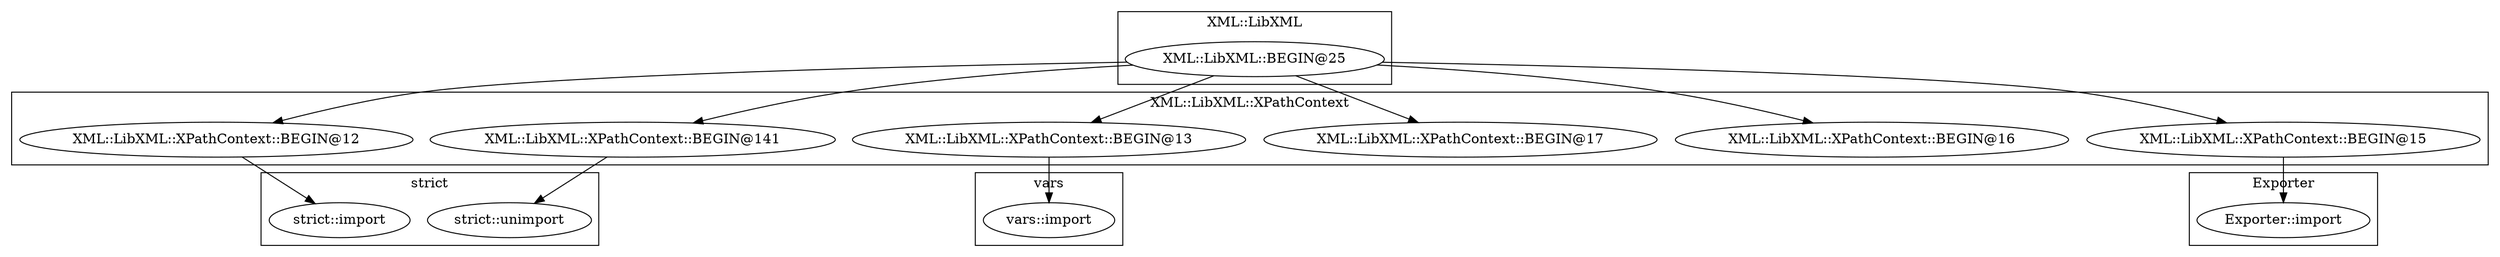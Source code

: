 digraph {
graph [overlap=false]
subgraph cluster_XML_LibXML_XPathContext {
	label="XML::LibXML::XPathContext";
	"XML::LibXML::XPathContext::BEGIN@141";
	"XML::LibXML::XPathContext::BEGIN@16";
	"XML::LibXML::XPathContext::BEGIN@17";
	"XML::LibXML::XPathContext::BEGIN@13";
	"XML::LibXML::XPathContext::BEGIN@15";
	"XML::LibXML::XPathContext::BEGIN@12";
}
subgraph cluster_vars {
	label="vars";
	"vars::import";
}
subgraph cluster_XML_LibXML {
	label="XML::LibXML";
	"XML::LibXML::BEGIN@25";
}
subgraph cluster_strict {
	label="strict";
	"strict::import";
	"strict::unimport";
}
subgraph cluster_Exporter {
	label="Exporter";
	"Exporter::import";
}
"XML::LibXML::XPathContext::BEGIN@15" -> "Exporter::import";
"XML::LibXML::XPathContext::BEGIN@141" -> "strict::unimport";
"XML::LibXML::BEGIN@25" -> "XML::LibXML::XPathContext::BEGIN@15";
"XML::LibXML::XPathContext::BEGIN@13" -> "vars::import";
"XML::LibXML::BEGIN@25" -> "XML::LibXML::XPathContext::BEGIN@13";
"XML::LibXML::XPathContext::BEGIN@12" -> "strict::import";
"XML::LibXML::BEGIN@25" -> "XML::LibXML::XPathContext::BEGIN@17";
"XML::LibXML::BEGIN@25" -> "XML::LibXML::XPathContext::BEGIN@141";
"XML::LibXML::BEGIN@25" -> "XML::LibXML::XPathContext::BEGIN@12";
"XML::LibXML::BEGIN@25" -> "XML::LibXML::XPathContext::BEGIN@16";
}
